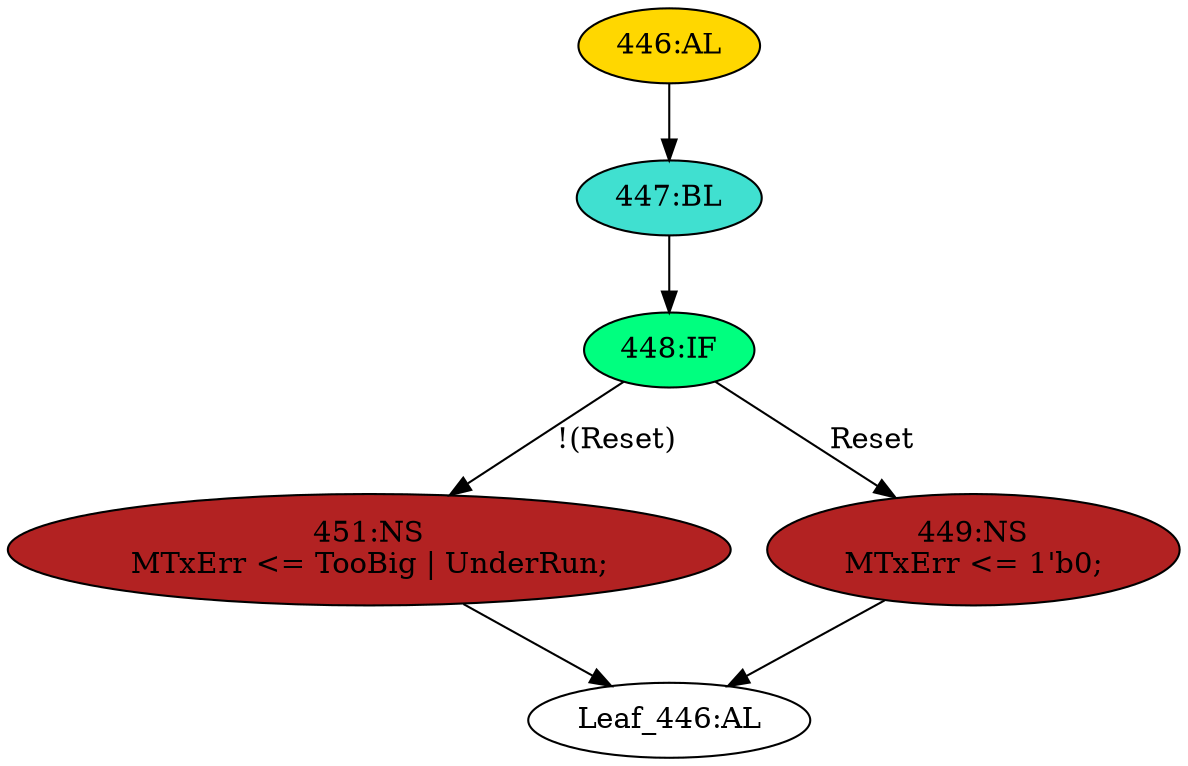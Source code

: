 strict digraph "" {
	node [label="\N"];
	"Leaf_446:AL"	 [def_var="['MTxErr']",
		label="Leaf_446:AL"];
	"451:NS"	 [ast="<pyverilog.vparser.ast.NonblockingSubstitution object at 0x7ff8277fd7d0>",
		fillcolor=firebrick,
		label="451:NS
MTxErr <= TooBig | UnderRun;",
		statements="[<pyverilog.vparser.ast.NonblockingSubstitution object at 0x7ff8277fd7d0>]",
		style=filled,
		typ=NonblockingSubstitution];
	"451:NS" -> "Leaf_446:AL"	 [cond="[]",
		lineno=None];
	"448:IF"	 [ast="<pyverilog.vparser.ast.IfStatement object at 0x7ff8277fd310>",
		fillcolor=springgreen,
		label="448:IF",
		statements="[]",
		style=filled,
		typ=IfStatement];
	"448:IF" -> "451:NS"	 [cond="['Reset']",
		label="!(Reset)",
		lineno=448];
	"449:NS"	 [ast="<pyverilog.vparser.ast.NonblockingSubstitution object at 0x7ff8277fd350>",
		fillcolor=firebrick,
		label="449:NS
MTxErr <= 1'b0;",
		statements="[<pyverilog.vparser.ast.NonblockingSubstitution object at 0x7ff8277fd350>]",
		style=filled,
		typ=NonblockingSubstitution];
	"448:IF" -> "449:NS"	 [cond="['Reset']",
		label=Reset,
		lineno=448];
	"446:AL"	 [ast="<pyverilog.vparser.ast.Always object at 0x7ff8277fdd50>",
		clk_sens=False,
		fillcolor=gold,
		label="446:AL",
		sens="['MTxClk', 'Reset']",
		statements="[]",
		style=filled,
		typ=Always,
		use_var="['Reset', 'TooBig', 'UnderRun']"];
	"447:BL"	 [ast="<pyverilog.vparser.ast.Block object at 0x7ff8277fded0>",
		fillcolor=turquoise,
		label="447:BL",
		statements="[]",
		style=filled,
		typ=Block];
	"446:AL" -> "447:BL"	 [cond="[]",
		lineno=None];
	"449:NS" -> "Leaf_446:AL"	 [cond="[]",
		lineno=None];
	"447:BL" -> "448:IF"	 [cond="[]",
		lineno=None];
}
